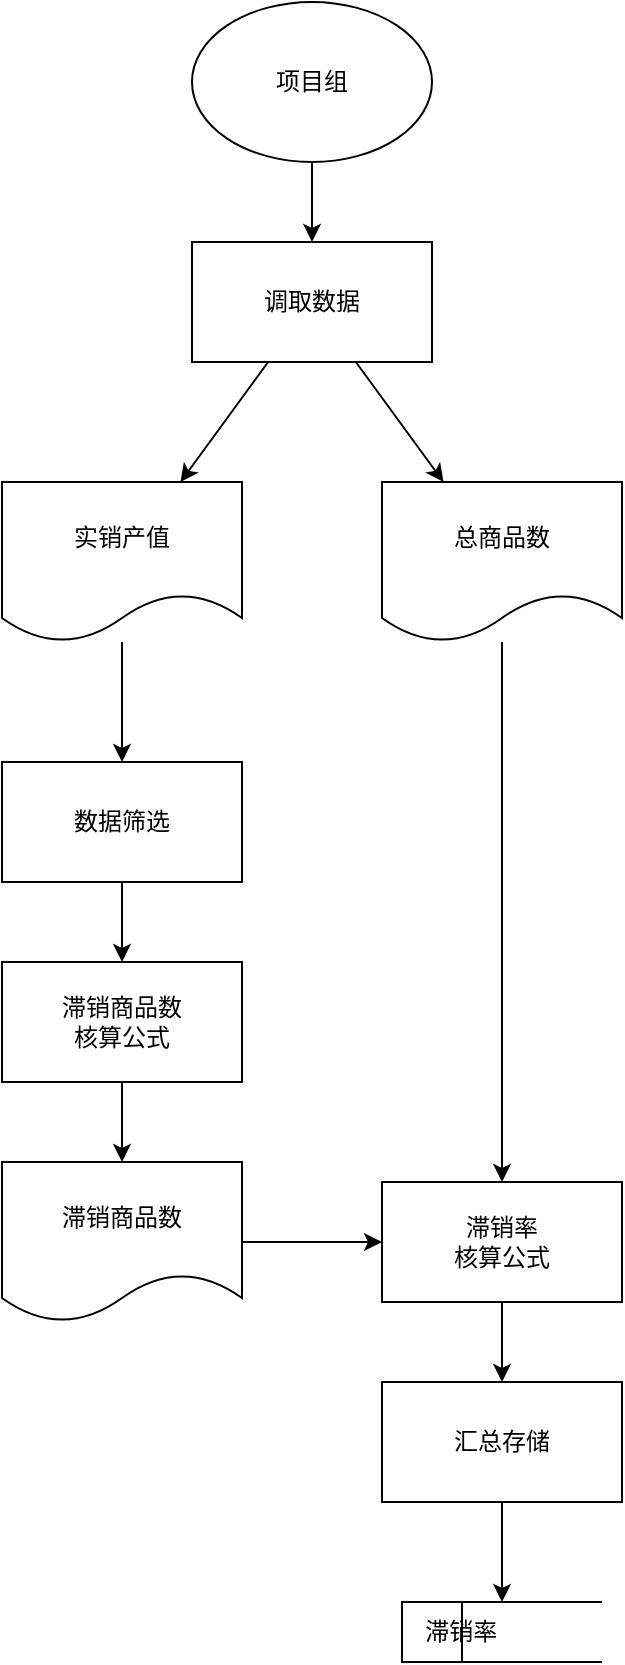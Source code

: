 <mxfile version="20.5.1" type="github">
  <diagram id="i0IRiB3tpn-iWdeF6CQv" name="Page-1">
    <mxGraphModel dx="1220" dy="1147" grid="1" gridSize="10" guides="1" tooltips="1" connect="1" arrows="1" fold="1" page="1" pageScale="1" pageWidth="850" pageHeight="1100" math="0" shadow="0">
      <root>
        <mxCell id="0" />
        <mxCell id="1" parent="0" />
        <mxCell id="83FIWGel9j9rkVzS6urQ-1" value="项目组" style="ellipse;whiteSpace=wrap;html=1;" vertex="1" parent="1">
          <mxGeometry x="230" y="10" width="120" height="80" as="geometry" />
        </mxCell>
        <mxCell id="83FIWGel9j9rkVzS6urQ-2" value="实销产值" style="shape=document;whiteSpace=wrap;html=1;boundedLbl=1;" vertex="1" parent="1">
          <mxGeometry x="135" y="250" width="120" height="80" as="geometry" />
        </mxCell>
        <mxCell id="83FIWGel9j9rkVzS6urQ-3" value="总商品数" style="shape=document;whiteSpace=wrap;html=1;boundedLbl=1;" vertex="1" parent="1">
          <mxGeometry x="325" y="250" width="120" height="80" as="geometry" />
        </mxCell>
        <mxCell id="83FIWGel9j9rkVzS6urQ-4" value="" style="endArrow=classic;html=1;rounded=0;" edge="1" parent="1" source="83FIWGel9j9rkVzS6urQ-2" target="83FIWGel9j9rkVzS6urQ-6">
          <mxGeometry width="50" height="50" relative="1" as="geometry">
            <mxPoint x="85" y="510" as="sourcePoint" />
            <mxPoint x="195" y="380" as="targetPoint" />
          </mxGeometry>
        </mxCell>
        <mxCell id="83FIWGel9j9rkVzS6urQ-6" value="数据筛选" style="rounded=0;whiteSpace=wrap;html=1;" vertex="1" parent="1">
          <mxGeometry x="135" y="390" width="120" height="60" as="geometry" />
        </mxCell>
        <mxCell id="83FIWGel9j9rkVzS6urQ-8" value="" style="endArrow=classic;html=1;rounded=0;" edge="1" parent="1" source="83FIWGel9j9rkVzS6urQ-3" target="83FIWGel9j9rkVzS6urQ-19">
          <mxGeometry width="50" height="50" relative="1" as="geometry">
            <mxPoint x="215" y="340" as="sourcePoint" />
            <mxPoint x="385" y="390" as="targetPoint" />
          </mxGeometry>
        </mxCell>
        <mxCell id="83FIWGel9j9rkVzS6urQ-9" value="滞销商品数" style="shape=document;whiteSpace=wrap;html=1;boundedLbl=1;" vertex="1" parent="1">
          <mxGeometry x="135" y="590" width="120" height="80" as="geometry" />
        </mxCell>
        <mxCell id="83FIWGel9j9rkVzS6urQ-11" value="" style="endArrow=classic;html=1;rounded=0;" edge="1" parent="1" source="83FIWGel9j9rkVzS6urQ-6" target="83FIWGel9j9rkVzS6urQ-17">
          <mxGeometry width="50" height="50" relative="1" as="geometry">
            <mxPoint x="205" y="340" as="sourcePoint" />
            <mxPoint x="205" y="400" as="targetPoint" />
          </mxGeometry>
        </mxCell>
        <mxCell id="83FIWGel9j9rkVzS6urQ-13" value="调取数据" style="rounded=0;whiteSpace=wrap;html=1;" vertex="1" parent="1">
          <mxGeometry x="230" y="130" width="120" height="60" as="geometry" />
        </mxCell>
        <mxCell id="83FIWGel9j9rkVzS6urQ-14" value="" style="endArrow=classic;html=1;rounded=0;" edge="1" parent="1" source="83FIWGel9j9rkVzS6urQ-1" target="83FIWGel9j9rkVzS6urQ-13">
          <mxGeometry width="50" height="50" relative="1" as="geometry">
            <mxPoint x="205" y="340" as="sourcePoint" />
            <mxPoint x="205" y="400" as="targetPoint" />
          </mxGeometry>
        </mxCell>
        <mxCell id="83FIWGel9j9rkVzS6urQ-15" value="" style="endArrow=classic;html=1;rounded=0;" edge="1" parent="1" source="83FIWGel9j9rkVzS6urQ-13" target="83FIWGel9j9rkVzS6urQ-2">
          <mxGeometry width="50" height="50" relative="1" as="geometry">
            <mxPoint x="300" y="100" as="sourcePoint" />
            <mxPoint x="300" y="140" as="targetPoint" />
          </mxGeometry>
        </mxCell>
        <mxCell id="83FIWGel9j9rkVzS6urQ-16" value="" style="endArrow=classic;html=1;rounded=0;" edge="1" parent="1" source="83FIWGel9j9rkVzS6urQ-13" target="83FIWGel9j9rkVzS6urQ-3">
          <mxGeometry width="50" height="50" relative="1" as="geometry">
            <mxPoint x="278.077" y="200" as="sourcePoint" />
            <mxPoint x="234.231" y="260" as="targetPoint" />
          </mxGeometry>
        </mxCell>
        <mxCell id="83FIWGel9j9rkVzS6urQ-17" value="滞销商品数&lt;br&gt;核算公式" style="rounded=0;whiteSpace=wrap;html=1;" vertex="1" parent="1">
          <mxGeometry x="135" y="490" width="120" height="60" as="geometry" />
        </mxCell>
        <mxCell id="83FIWGel9j9rkVzS6urQ-18" value="" style="endArrow=classic;html=1;rounded=0;" edge="1" parent="1" source="83FIWGel9j9rkVzS6urQ-17" target="83FIWGel9j9rkVzS6urQ-9">
          <mxGeometry width="50" height="50" relative="1" as="geometry">
            <mxPoint x="205" y="460" as="sourcePoint" />
            <mxPoint x="205" y="500" as="targetPoint" />
          </mxGeometry>
        </mxCell>
        <mxCell id="83FIWGel9j9rkVzS6urQ-19" value="滞销率&lt;br&gt;核算公式" style="rounded=0;whiteSpace=wrap;html=1;" vertex="1" parent="1">
          <mxGeometry x="325" y="600" width="120" height="60" as="geometry" />
        </mxCell>
        <mxCell id="83FIWGel9j9rkVzS6urQ-20" value="" style="endArrow=classic;html=1;rounded=0;" edge="1" parent="1" source="83FIWGel9j9rkVzS6urQ-9" target="83FIWGel9j9rkVzS6urQ-19">
          <mxGeometry width="50" height="50" relative="1" as="geometry">
            <mxPoint x="205" y="560" as="sourcePoint" />
            <mxPoint x="205" y="600" as="targetPoint" />
          </mxGeometry>
        </mxCell>
        <mxCell id="83FIWGel9j9rkVzS6urQ-21" value="汇总存储" style="rounded=0;whiteSpace=wrap;html=1;" vertex="1" parent="1">
          <mxGeometry x="325" y="700" width="120" height="60" as="geometry" />
        </mxCell>
        <mxCell id="83FIWGel9j9rkVzS6urQ-22" value="" style="endArrow=classic;html=1;rounded=0;" edge="1" parent="1" source="83FIWGel9j9rkVzS6urQ-19" target="83FIWGel9j9rkVzS6urQ-21">
          <mxGeometry width="50" height="50" relative="1" as="geometry">
            <mxPoint x="265" y="640" as="sourcePoint" />
            <mxPoint x="335" y="640" as="targetPoint" />
          </mxGeometry>
        </mxCell>
        <mxCell id="83FIWGel9j9rkVzS6urQ-23" value="&lt;span style=&quot;white-space: pre;&quot;&gt;	&lt;/span&gt;&amp;nbsp;滞销率" style="html=1;dashed=0;whitespace=wrap;shape=mxgraph.dfd.dataStoreID;align=left;spacingLeft=3;points=[[0,0],[0.5,0],[1,0],[0,0.5],[1,0.5],[0,1],[0.5,1],[1,1]];" vertex="1" parent="1">
          <mxGeometry x="335" y="810" width="100" height="30" as="geometry" />
        </mxCell>
        <mxCell id="83FIWGel9j9rkVzS6urQ-24" value="" style="endArrow=classic;html=1;rounded=0;" edge="1" parent="1" source="83FIWGel9j9rkVzS6urQ-21" target="83FIWGel9j9rkVzS6urQ-23">
          <mxGeometry width="50" height="50" relative="1" as="geometry">
            <mxPoint x="395" y="670" as="sourcePoint" />
            <mxPoint x="395" y="710" as="targetPoint" />
          </mxGeometry>
        </mxCell>
      </root>
    </mxGraphModel>
  </diagram>
</mxfile>
